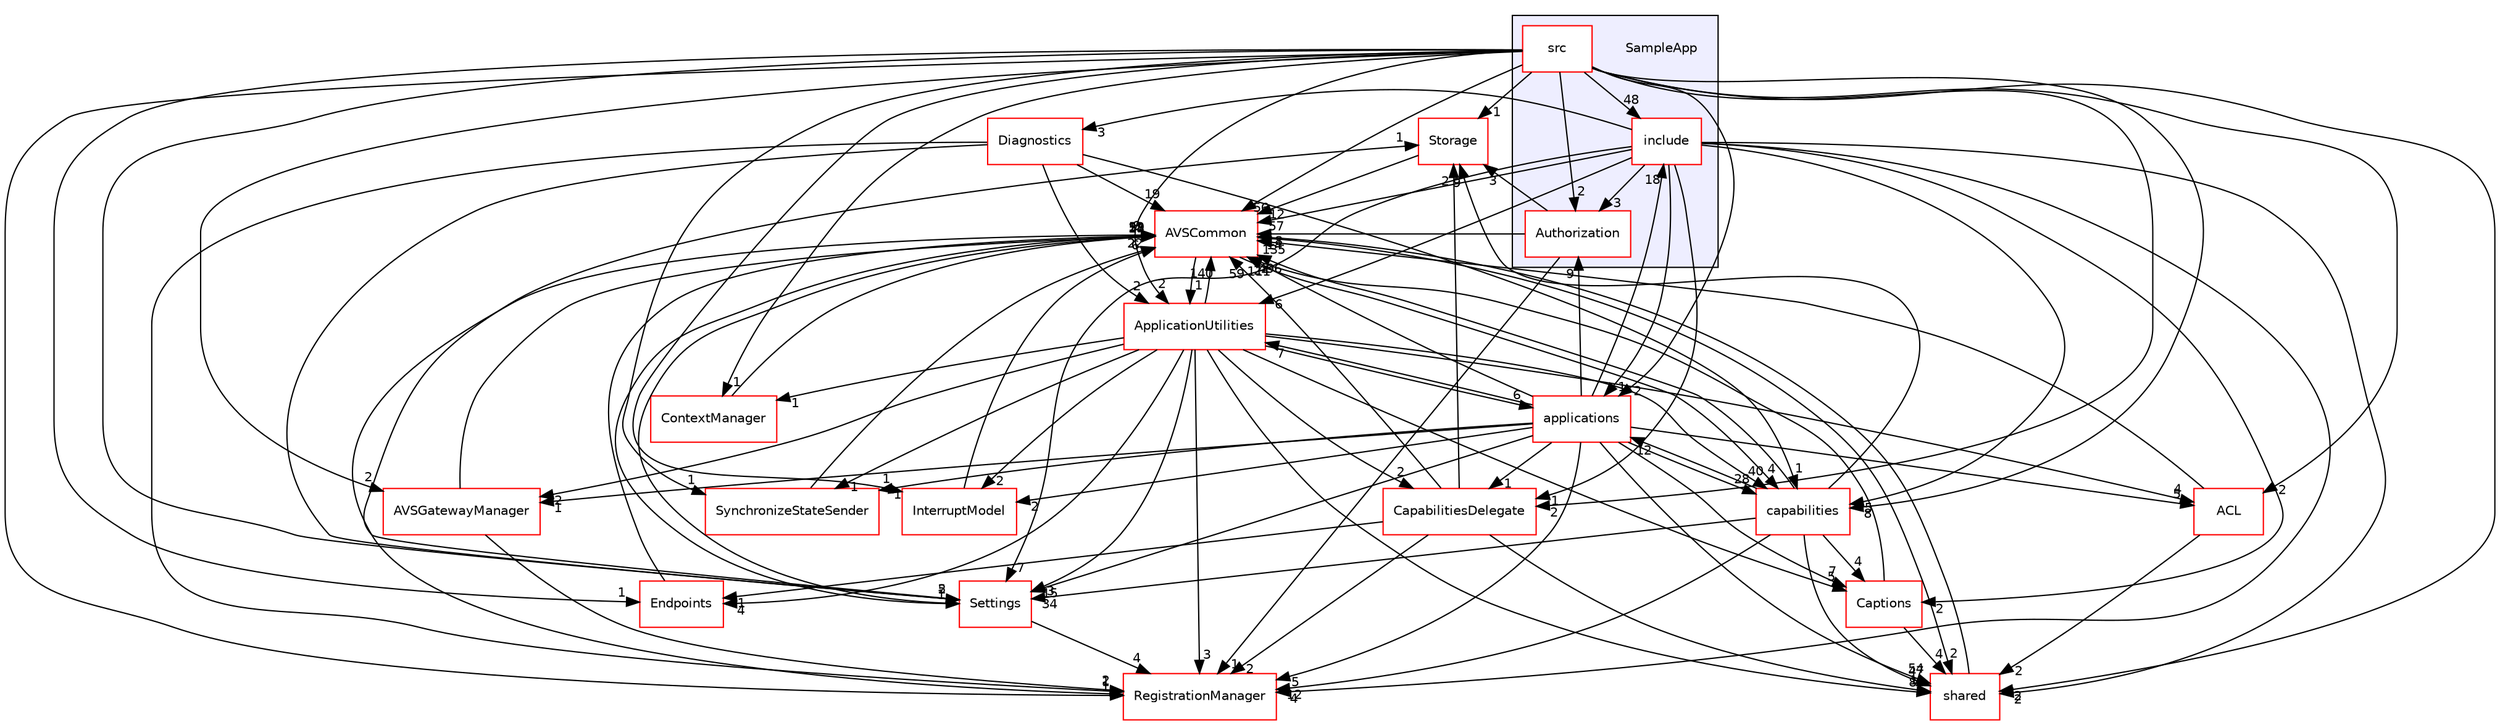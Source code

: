 digraph "/workplace/avs-device-sdk/SampleApp" {
  compound=true
  node [ fontsize="10", fontname="Helvetica"];
  edge [ labelfontsize="10", labelfontname="Helvetica"];
  subgraph clusterdir_69fa8d0f4fee2820ffc8601fbf428b42 {
    graph [ bgcolor="#eeeeff", pencolor="black", label="" URL="dir_69fa8d0f4fee2820ffc8601fbf428b42.html"];
    dir_69fa8d0f4fee2820ffc8601fbf428b42 [shape=plaintext label="SampleApp"];
    dir_cb95416188067ed3b93365313f46b1cf [shape=box label="Authorization" color="red" fillcolor="white" style="filled" URL="dir_cb95416188067ed3b93365313f46b1cf.html"];
    dir_db613c36c14f3946188c6043fb421073 [shape=box label="include" color="red" fillcolor="white" style="filled" URL="dir_db613c36c14f3946188c6043fb421073.html"];
    dir_61b1a6e3bf15e9a2bd54138c91885410 [shape=box label="src" color="red" fillcolor="white" style="filled" URL="dir_61b1a6e3bf15e9a2bd54138c91885410.html"];
  }
  dir_9982052f7ce695d12571567315b2fafa [shape=box label="shared" fillcolor="white" style="filled" color="red" URL="dir_9982052f7ce695d12571567315b2fafa.html"];
  dir_748b5abbb33df61eda67007924a1a0cb [shape=box label="ApplicationUtilities" fillcolor="white" style="filled" color="red" URL="dir_748b5abbb33df61eda67007924a1a0cb.html"];
  dir_335e938d2c12c5a13717c0a8a9316e75 [shape=box label="Diagnostics" fillcolor="white" style="filled" color="red" URL="dir_335e938d2c12c5a13717c0a8a9316e75.html"];
  dir_a6e4fee11f07c3b70486e88fe92cbbdc [shape=box label="applications" fillcolor="white" style="filled" color="red" URL="dir_a6e4fee11f07c3b70486e88fe92cbbdc.html"];
  dir_ed284a04dd0d49c135ac897057737ac2 [shape=box label="ContextManager" fillcolor="white" style="filled" color="red" URL="dir_ed284a04dd0d49c135ac897057737ac2.html"];
  dir_0a90cfc4c6fc93350190d2c91cca5e69 [shape=box label="Endpoints" fillcolor="white" style="filled" color="red" URL="dir_0a90cfc4c6fc93350190d2c91cca5e69.html"];
  dir_de0e77330fd0ab33359e90b501923c8e [shape=box label="Captions" fillcolor="white" style="filled" color="red" URL="dir_de0e77330fd0ab33359e90b501923c8e.html"];
  dir_d29c5f5a2915d6c5388c9daae4f109c7 [shape=box label="Storage" fillcolor="white" style="filled" color="red" URL="dir_d29c5f5a2915d6c5388c9daae4f109c7.html"];
  dir_8ae0dd75af039a94f4269584fb8eef13 [shape=box label="Settings" fillcolor="white" style="filled" color="red" URL="dir_8ae0dd75af039a94f4269584fb8eef13.html"];
  dir_b1dfedc9efa610ba8c818c30206ff41f [shape=box label="ACL" fillcolor="white" style="filled" color="red" URL="dir_b1dfedc9efa610ba8c818c30206ff41f.html"];
  dir_13e65effb2bde530b17b3d5eefcd0266 [shape=box label="AVSCommon" fillcolor="white" style="filled" color="red" URL="dir_13e65effb2bde530b17b3d5eefcd0266.html"];
  dir_b14333b5607b47fe7356eaa790107bd3 [shape=box label="RegistrationManager" fillcolor="white" style="filled" color="red" URL="dir_b14333b5607b47fe7356eaa790107bd3.html"];
  dir_393484519c59ac99088674c9b5ebc5b9 [shape=box label="AVSGatewayManager" fillcolor="white" style="filled" color="red" URL="dir_393484519c59ac99088674c9b5ebc5b9.html"];
  dir_1da5878b5eab0954316ec5377b4b3029 [shape=box label="InterruptModel" fillcolor="white" style="filled" color="red" URL="dir_1da5878b5eab0954316ec5377b4b3029.html"];
  dir_55f1e16e469d547c636a522dac21b8a1 [shape=box label="capabilities" fillcolor="white" style="filled" color="red" URL="dir_55f1e16e469d547c636a522dac21b8a1.html"];
  dir_3bb03bb8f5c109658007b64753c5da0f [shape=box label="SynchronizeStateSender" fillcolor="white" style="filled" color="red" URL="dir_3bb03bb8f5c109658007b64753c5da0f.html"];
  dir_924a657fe36215a0159270de1b610651 [shape=box label="CapabilitiesDelegate" fillcolor="white" style="filled" color="red" URL="dir_924a657fe36215a0159270de1b610651.html"];
  dir_61b1a6e3bf15e9a2bd54138c91885410->dir_9982052f7ce695d12571567315b2fafa [headlabel="2", labeldistance=1.5 headhref="dir_000536_000549.html"];
  dir_61b1a6e3bf15e9a2bd54138c91885410->dir_748b5abbb33df61eda67007924a1a0cb [headlabel="2", labeldistance=1.5 headhref="dir_000536_000097.html"];
  dir_61b1a6e3bf15e9a2bd54138c91885410->dir_a6e4fee11f07c3b70486e88fe92cbbdc [headlabel="2", labeldistance=1.5 headhref="dir_000536_000028.html"];
  dir_61b1a6e3bf15e9a2bd54138c91885410->dir_ed284a04dd0d49c135ac897057737ac2 [headlabel="1", labeldistance=1.5 headhref="dir_000536_000421.html"];
  dir_61b1a6e3bf15e9a2bd54138c91885410->dir_db613c36c14f3946188c6043fb421073 [headlabel="48", labeldistance=1.5 headhref="dir_000536_000102.html"];
  dir_61b1a6e3bf15e9a2bd54138c91885410->dir_0a90cfc4c6fc93350190d2c91cca5e69 [headlabel="1", labeldistance=1.5 headhref="dir_000536_000455.html"];
  dir_61b1a6e3bf15e9a2bd54138c91885410->dir_cb95416188067ed3b93365313f46b1cf [headlabel="2", labeldistance=1.5 headhref="dir_000536_000529.html"];
  dir_61b1a6e3bf15e9a2bd54138c91885410->dir_d29c5f5a2915d6c5388c9daae4f109c7 [headlabel="1", labeldistance=1.5 headhref="dir_000536_000594.html"];
  dir_61b1a6e3bf15e9a2bd54138c91885410->dir_8ae0dd75af039a94f4269584fb8eef13 [headlabel="5", labeldistance=1.5 headhref="dir_000536_000539.html"];
  dir_61b1a6e3bf15e9a2bd54138c91885410->dir_b1dfedc9efa610ba8c818c30206ff41f [headlabel="2", labeldistance=1.5 headhref="dir_000536_000000.html"];
  dir_61b1a6e3bf15e9a2bd54138c91885410->dir_13e65effb2bde530b17b3d5eefcd0266 [headlabel="56", labeldistance=1.5 headhref="dir_000536_000017.html"];
  dir_61b1a6e3bf15e9a2bd54138c91885410->dir_b14333b5607b47fe7356eaa790107bd3 [headlabel="1", labeldistance=1.5 headhref="dir_000536_000524.html"];
  dir_61b1a6e3bf15e9a2bd54138c91885410->dir_393484519c59ac99088674c9b5ebc5b9 [headlabel="2", labeldistance=1.5 headhref="dir_000536_000229.html"];
  dir_61b1a6e3bf15e9a2bd54138c91885410->dir_1da5878b5eab0954316ec5377b4b3029 [headlabel="1", labeldistance=1.5 headhref="dir_000536_000465.html"];
  dir_61b1a6e3bf15e9a2bd54138c91885410->dir_55f1e16e469d547c636a522dac21b8a1 [headlabel="8", labeldistance=1.5 headhref="dir_000536_000133.html"];
  dir_61b1a6e3bf15e9a2bd54138c91885410->dir_3bb03bb8f5c109658007b64753c5da0f [headlabel="1", labeldistance=1.5 headhref="dir_000536_000600.html"];
  dir_61b1a6e3bf15e9a2bd54138c91885410->dir_924a657fe36215a0159270de1b610651 [headlabel="2", labeldistance=1.5 headhref="dir_000536_000009.html"];
  dir_9982052f7ce695d12571567315b2fafa->dir_13e65effb2bde530b17b3d5eefcd0266 [headlabel="14", labeldistance=1.5 headhref="dir_000549_000017.html"];
  dir_748b5abbb33df61eda67007924a1a0cb->dir_9982052f7ce695d12571567315b2fafa [headlabel="8", labeldistance=1.5 headhref="dir_000097_000549.html"];
  dir_748b5abbb33df61eda67007924a1a0cb->dir_a6e4fee11f07c3b70486e88fe92cbbdc [headlabel="6", labeldistance=1.5 headhref="dir_000097_000028.html"];
  dir_748b5abbb33df61eda67007924a1a0cb->dir_ed284a04dd0d49c135ac897057737ac2 [headlabel="1", labeldistance=1.5 headhref="dir_000097_000421.html"];
  dir_748b5abbb33df61eda67007924a1a0cb->dir_0a90cfc4c6fc93350190d2c91cca5e69 [headlabel="4", labeldistance=1.5 headhref="dir_000097_000455.html"];
  dir_748b5abbb33df61eda67007924a1a0cb->dir_de0e77330fd0ab33359e90b501923c8e [headlabel="5", labeldistance=1.5 headhref="dir_000097_000400.html"];
  dir_748b5abbb33df61eda67007924a1a0cb->dir_8ae0dd75af039a94f4269584fb8eef13 [headlabel="3", labeldistance=1.5 headhref="dir_000097_000539.html"];
  dir_748b5abbb33df61eda67007924a1a0cb->dir_b1dfedc9efa610ba8c818c30206ff41f [headlabel="4", labeldistance=1.5 headhref="dir_000097_000000.html"];
  dir_748b5abbb33df61eda67007924a1a0cb->dir_13e65effb2bde530b17b3d5eefcd0266 [headlabel="140", labeldistance=1.5 headhref="dir_000097_000017.html"];
  dir_748b5abbb33df61eda67007924a1a0cb->dir_b14333b5607b47fe7356eaa790107bd3 [headlabel="3", labeldistance=1.5 headhref="dir_000097_000524.html"];
  dir_748b5abbb33df61eda67007924a1a0cb->dir_393484519c59ac99088674c9b5ebc5b9 [headlabel="2", labeldistance=1.5 headhref="dir_000097_000229.html"];
  dir_748b5abbb33df61eda67007924a1a0cb->dir_1da5878b5eab0954316ec5377b4b3029 [headlabel="2", labeldistance=1.5 headhref="dir_000097_000465.html"];
  dir_748b5abbb33df61eda67007924a1a0cb->dir_55f1e16e469d547c636a522dac21b8a1 [headlabel="40", labeldistance=1.5 headhref="dir_000097_000133.html"];
  dir_748b5abbb33df61eda67007924a1a0cb->dir_3bb03bb8f5c109658007b64753c5da0f [headlabel="1", labeldistance=1.5 headhref="dir_000097_000600.html"];
  dir_748b5abbb33df61eda67007924a1a0cb->dir_924a657fe36215a0159270de1b610651 [headlabel="2", labeldistance=1.5 headhref="dir_000097_000009.html"];
  dir_335e938d2c12c5a13717c0a8a9316e75->dir_748b5abbb33df61eda67007924a1a0cb [headlabel="2", labeldistance=1.5 headhref="dir_000450_000097.html"];
  dir_335e938d2c12c5a13717c0a8a9316e75->dir_8ae0dd75af039a94f4269584fb8eef13 [headlabel="2", labeldistance=1.5 headhref="dir_000450_000539.html"];
  dir_335e938d2c12c5a13717c0a8a9316e75->dir_13e65effb2bde530b17b3d5eefcd0266 [headlabel="19", labeldistance=1.5 headhref="dir_000450_000017.html"];
  dir_335e938d2c12c5a13717c0a8a9316e75->dir_b14333b5607b47fe7356eaa790107bd3 [headlabel="1", labeldistance=1.5 headhref="dir_000450_000524.html"];
  dir_335e938d2c12c5a13717c0a8a9316e75->dir_55f1e16e469d547c636a522dac21b8a1 [headlabel="1", labeldistance=1.5 headhref="dir_000450_000133.html"];
  dir_a6e4fee11f07c3b70486e88fe92cbbdc->dir_9982052f7ce695d12571567315b2fafa [headlabel="54", labeldistance=1.5 headhref="dir_000028_000549.html"];
  dir_a6e4fee11f07c3b70486e88fe92cbbdc->dir_748b5abbb33df61eda67007924a1a0cb [headlabel="7", labeldistance=1.5 headhref="dir_000028_000097.html"];
  dir_a6e4fee11f07c3b70486e88fe92cbbdc->dir_db613c36c14f3946188c6043fb421073 [headlabel="18", labeldistance=1.5 headhref="dir_000028_000102.html"];
  dir_a6e4fee11f07c3b70486e88fe92cbbdc->dir_de0e77330fd0ab33359e90b501923c8e [headlabel="7", labeldistance=1.5 headhref="dir_000028_000400.html"];
  dir_a6e4fee11f07c3b70486e88fe92cbbdc->dir_cb95416188067ed3b93365313f46b1cf [headlabel="9", labeldistance=1.5 headhref="dir_000028_000529.html"];
  dir_a6e4fee11f07c3b70486e88fe92cbbdc->dir_8ae0dd75af039a94f4269584fb8eef13 [headlabel="15", labeldistance=1.5 headhref="dir_000028_000539.html"];
  dir_a6e4fee11f07c3b70486e88fe92cbbdc->dir_b1dfedc9efa610ba8c818c30206ff41f [headlabel="5", labeldistance=1.5 headhref="dir_000028_000000.html"];
  dir_a6e4fee11f07c3b70486e88fe92cbbdc->dir_13e65effb2bde530b17b3d5eefcd0266 [headlabel="111", labeldistance=1.5 headhref="dir_000028_000017.html"];
  dir_a6e4fee11f07c3b70486e88fe92cbbdc->dir_b14333b5607b47fe7356eaa790107bd3 [headlabel="5", labeldistance=1.5 headhref="dir_000028_000524.html"];
  dir_a6e4fee11f07c3b70486e88fe92cbbdc->dir_393484519c59ac99088674c9b5ebc5b9 [headlabel="1", labeldistance=1.5 headhref="dir_000028_000229.html"];
  dir_a6e4fee11f07c3b70486e88fe92cbbdc->dir_1da5878b5eab0954316ec5377b4b3029 [headlabel="2", labeldistance=1.5 headhref="dir_000028_000465.html"];
  dir_a6e4fee11f07c3b70486e88fe92cbbdc->dir_55f1e16e469d547c636a522dac21b8a1 [headlabel="28", labeldistance=1.5 headhref="dir_000028_000133.html"];
  dir_a6e4fee11f07c3b70486e88fe92cbbdc->dir_3bb03bb8f5c109658007b64753c5da0f [headlabel="1", labeldistance=1.5 headhref="dir_000028_000600.html"];
  dir_a6e4fee11f07c3b70486e88fe92cbbdc->dir_924a657fe36215a0159270de1b610651 [headlabel="1", labeldistance=1.5 headhref="dir_000028_000009.html"];
  dir_ed284a04dd0d49c135ac897057737ac2->dir_13e65effb2bde530b17b3d5eefcd0266 [headlabel="17", labeldistance=1.5 headhref="dir_000421_000017.html"];
  dir_db613c36c14f3946188c6043fb421073->dir_9982052f7ce695d12571567315b2fafa [headlabel="2", labeldistance=1.5 headhref="dir_000102_000549.html"];
  dir_db613c36c14f3946188c6043fb421073->dir_748b5abbb33df61eda67007924a1a0cb [headlabel="6", labeldistance=1.5 headhref="dir_000102_000097.html"];
  dir_db613c36c14f3946188c6043fb421073->dir_335e938d2c12c5a13717c0a8a9316e75 [headlabel="3", labeldistance=1.5 headhref="dir_000102_000450.html"];
  dir_db613c36c14f3946188c6043fb421073->dir_a6e4fee11f07c3b70486e88fe92cbbdc [headlabel="1", labeldistance=1.5 headhref="dir_000102_000028.html"];
  dir_db613c36c14f3946188c6043fb421073->dir_de0e77330fd0ab33359e90b501923c8e [headlabel="2", labeldistance=1.5 headhref="dir_000102_000400.html"];
  dir_db613c36c14f3946188c6043fb421073->dir_cb95416188067ed3b93365313f46b1cf [headlabel="3", labeldistance=1.5 headhref="dir_000102_000529.html"];
  dir_db613c36c14f3946188c6043fb421073->dir_8ae0dd75af039a94f4269584fb8eef13 [headlabel="7", labeldistance=1.5 headhref="dir_000102_000539.html"];
  dir_db613c36c14f3946188c6043fb421073->dir_13e65effb2bde530b17b3d5eefcd0266 [headlabel="57", labeldistance=1.5 headhref="dir_000102_000017.html"];
  dir_db613c36c14f3946188c6043fb421073->dir_b14333b5607b47fe7356eaa790107bd3 [headlabel="4", labeldistance=1.5 headhref="dir_000102_000524.html"];
  dir_db613c36c14f3946188c6043fb421073->dir_55f1e16e469d547c636a522dac21b8a1 [headlabel="5", labeldistance=1.5 headhref="dir_000102_000133.html"];
  dir_db613c36c14f3946188c6043fb421073->dir_924a657fe36215a0159270de1b610651 [headlabel="1", labeldistance=1.5 headhref="dir_000102_000009.html"];
  dir_0a90cfc4c6fc93350190d2c91cca5e69->dir_13e65effb2bde530b17b3d5eefcd0266 [headlabel="59", labeldistance=1.5 headhref="dir_000455_000017.html"];
  dir_de0e77330fd0ab33359e90b501923c8e->dir_9982052f7ce695d12571567315b2fafa [headlabel="4", labeldistance=1.5 headhref="dir_000400_000549.html"];
  dir_de0e77330fd0ab33359e90b501923c8e->dir_13e65effb2bde530b17b3d5eefcd0266 [headlabel="24", labeldistance=1.5 headhref="dir_000400_000017.html"];
  dir_cb95416188067ed3b93365313f46b1cf->dir_d29c5f5a2915d6c5388c9daae4f109c7 [headlabel="3", labeldistance=1.5 headhref="dir_000529_000594.html"];
  dir_cb95416188067ed3b93365313f46b1cf->dir_13e65effb2bde530b17b3d5eefcd0266 [headlabel="18", labeldistance=1.5 headhref="dir_000529_000017.html"];
  dir_cb95416188067ed3b93365313f46b1cf->dir_b14333b5607b47fe7356eaa790107bd3 [headlabel="1", labeldistance=1.5 headhref="dir_000529_000524.html"];
  dir_d29c5f5a2915d6c5388c9daae4f109c7->dir_13e65effb2bde530b17b3d5eefcd0266 [headlabel="12", labeldistance=1.5 headhref="dir_000594_000017.html"];
  dir_8ae0dd75af039a94f4269584fb8eef13->dir_d29c5f5a2915d6c5388c9daae4f109c7 [headlabel="1", labeldistance=1.5 headhref="dir_000539_000594.html"];
  dir_8ae0dd75af039a94f4269584fb8eef13->dir_13e65effb2bde530b17b3d5eefcd0266 [headlabel="54", labeldistance=1.5 headhref="dir_000539_000017.html"];
  dir_8ae0dd75af039a94f4269584fb8eef13->dir_b14333b5607b47fe7356eaa790107bd3 [headlabel="4", labeldistance=1.5 headhref="dir_000539_000524.html"];
  dir_b1dfedc9efa610ba8c818c30206ff41f->dir_9982052f7ce695d12571567315b2fafa [headlabel="2", labeldistance=1.5 headhref="dir_000000_000549.html"];
  dir_b1dfedc9efa610ba8c818c30206ff41f->dir_13e65effb2bde530b17b3d5eefcd0266 [headlabel="135", labeldistance=1.5 headhref="dir_000000_000017.html"];
  dir_13e65effb2bde530b17b3d5eefcd0266->dir_9982052f7ce695d12571567315b2fafa [headlabel="2", labeldistance=1.5 headhref="dir_000017_000549.html"];
  dir_13e65effb2bde530b17b3d5eefcd0266->dir_748b5abbb33df61eda67007924a1a0cb [headlabel="1", labeldistance=1.5 headhref="dir_000017_000097.html"];
  dir_13e65effb2bde530b17b3d5eefcd0266->dir_8ae0dd75af039a94f4269584fb8eef13 [headlabel="1", labeldistance=1.5 headhref="dir_000017_000539.html"];
  dir_13e65effb2bde530b17b3d5eefcd0266->dir_55f1e16e469d547c636a522dac21b8a1 [headlabel="4", labeldistance=1.5 headhref="dir_000017_000133.html"];
  dir_b14333b5607b47fe7356eaa790107bd3->dir_13e65effb2bde530b17b3d5eefcd0266 [headlabel="9", labeldistance=1.5 headhref="dir_000524_000017.html"];
  dir_393484519c59ac99088674c9b5ebc5b9->dir_13e65effb2bde530b17b3d5eefcd0266 [headlabel="23", labeldistance=1.5 headhref="dir_000229_000017.html"];
  dir_393484519c59ac99088674c9b5ebc5b9->dir_b14333b5607b47fe7356eaa790107bd3 [headlabel="2", labeldistance=1.5 headhref="dir_000229_000524.html"];
  dir_1da5878b5eab0954316ec5377b4b3029->dir_13e65effb2bde530b17b3d5eefcd0266 [headlabel="6", labeldistance=1.5 headhref="dir_000465_000017.html"];
  dir_55f1e16e469d547c636a522dac21b8a1->dir_9982052f7ce695d12571567315b2fafa [headlabel="47", labeldistance=1.5 headhref="dir_000133_000549.html"];
  dir_55f1e16e469d547c636a522dac21b8a1->dir_a6e4fee11f07c3b70486e88fe92cbbdc [headlabel="12", labeldistance=1.5 headhref="dir_000133_000028.html"];
  dir_55f1e16e469d547c636a522dac21b8a1->dir_de0e77330fd0ab33359e90b501923c8e [headlabel="4", labeldistance=1.5 headhref="dir_000133_000400.html"];
  dir_55f1e16e469d547c636a522dac21b8a1->dir_d29c5f5a2915d6c5388c9daae4f109c7 [headlabel="9", labeldistance=1.5 headhref="dir_000133_000594.html"];
  dir_55f1e16e469d547c636a522dac21b8a1->dir_8ae0dd75af039a94f4269584fb8eef13 [headlabel="34", labeldistance=1.5 headhref="dir_000133_000539.html"];
  dir_55f1e16e469d547c636a522dac21b8a1->dir_13e65effb2bde530b17b3d5eefcd0266 [headlabel="496", labeldistance=1.5 headhref="dir_000133_000017.html"];
  dir_55f1e16e469d547c636a522dac21b8a1->dir_b14333b5607b47fe7356eaa790107bd3 [headlabel="12", labeldistance=1.5 headhref="dir_000133_000524.html"];
  dir_3bb03bb8f5c109658007b64753c5da0f->dir_13e65effb2bde530b17b3d5eefcd0266 [headlabel="22", labeldistance=1.5 headhref="dir_000600_000017.html"];
  dir_924a657fe36215a0159270de1b610651->dir_9982052f7ce695d12571567315b2fafa [headlabel="1", labeldistance=1.5 headhref="dir_000009_000549.html"];
  dir_924a657fe36215a0159270de1b610651->dir_0a90cfc4c6fc93350190d2c91cca5e69 [headlabel="1", labeldistance=1.5 headhref="dir_000009_000455.html"];
  dir_924a657fe36215a0159270de1b610651->dir_d29c5f5a2915d6c5388c9daae4f109c7 [headlabel="2", labeldistance=1.5 headhref="dir_000009_000594.html"];
  dir_924a657fe36215a0159270de1b610651->dir_13e65effb2bde530b17b3d5eefcd0266 [headlabel="59", labeldistance=1.5 headhref="dir_000009_000017.html"];
  dir_924a657fe36215a0159270de1b610651->dir_b14333b5607b47fe7356eaa790107bd3 [headlabel="2", labeldistance=1.5 headhref="dir_000009_000524.html"];
}
